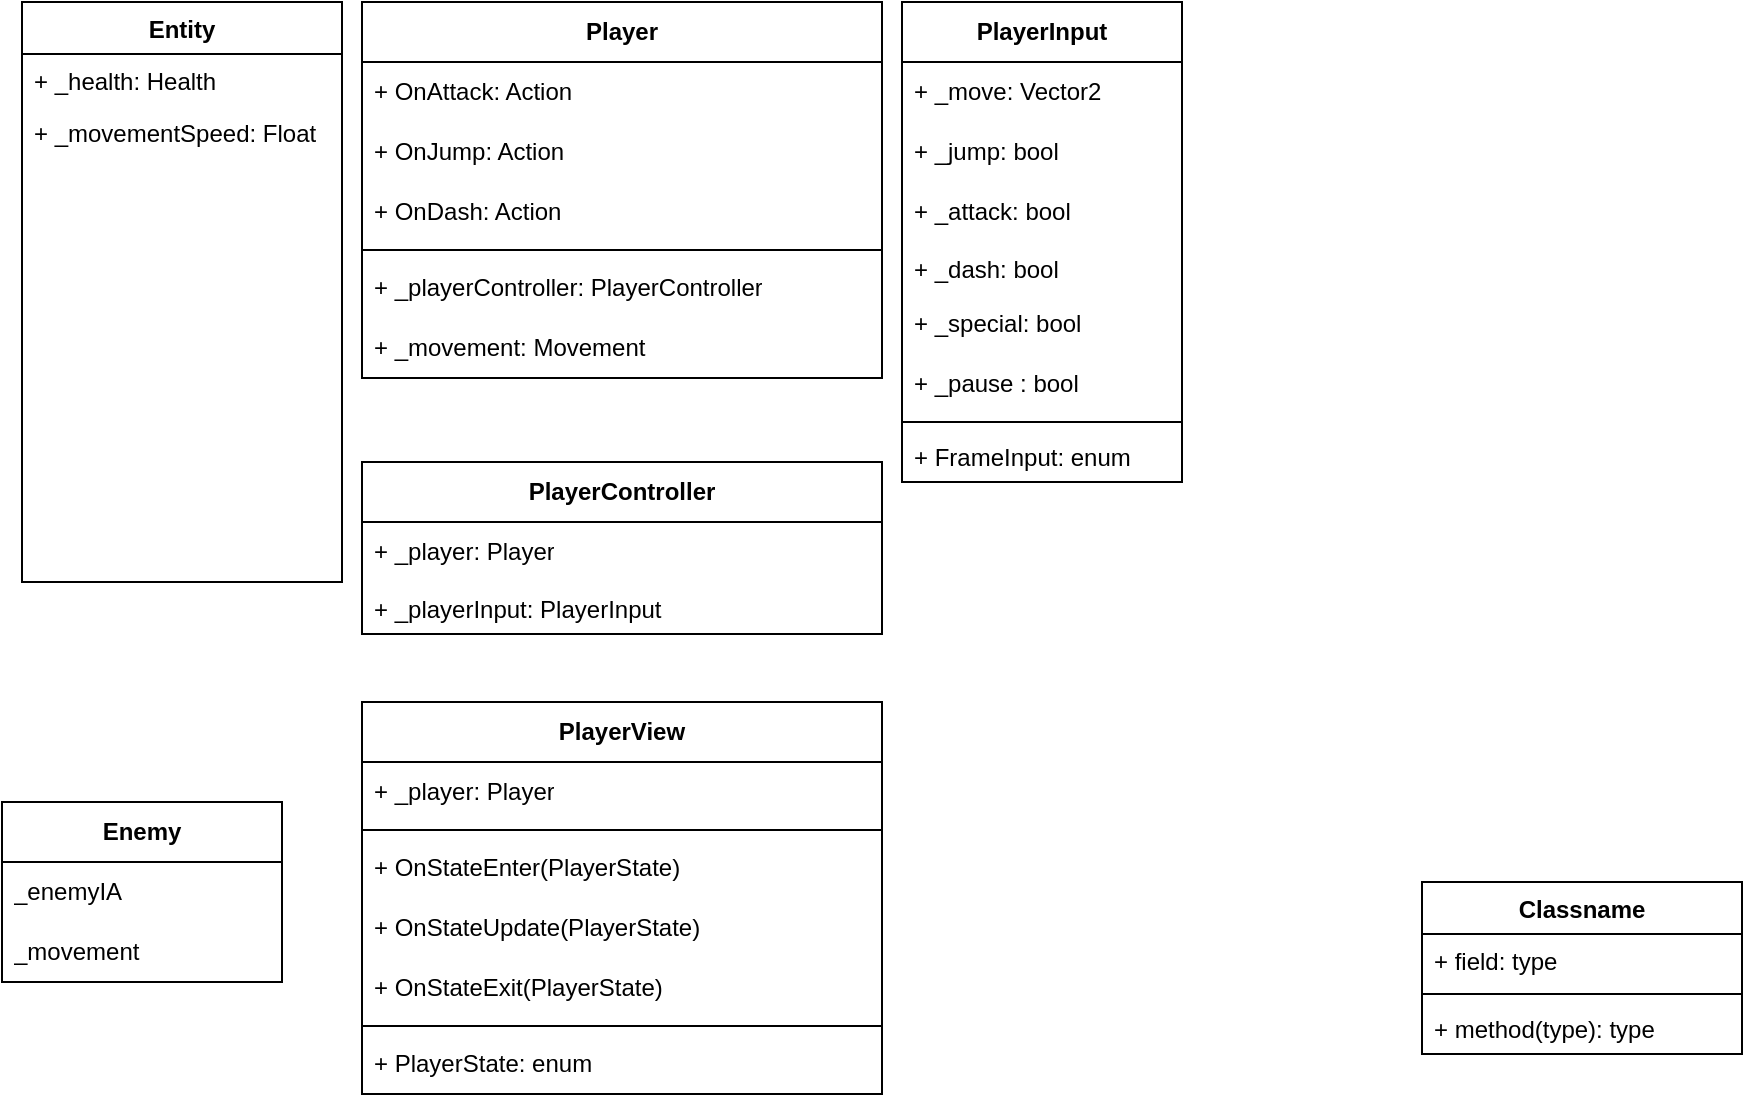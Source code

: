 <mxfile version="22.1.1" type="github">
  <diagram id="C5RBs43oDa-KdzZeNtuy" name="Page-1">
    <mxGraphModel dx="1195" dy="658" grid="1" gridSize="10" guides="1" tooltips="1" connect="1" arrows="1" fold="1" page="1" pageScale="1" pageWidth="827" pageHeight="1169" math="0" shadow="0">
      <root>
        <mxCell id="WIyWlLk6GJQsqaUBKTNV-0" />
        <mxCell id="WIyWlLk6GJQsqaUBKTNV-1" parent="WIyWlLk6GJQsqaUBKTNV-0" />
        <mxCell id="zkfFHV4jXpPFQw0GAbJ--0" value="Entity" style="swimlane;fontStyle=1;align=center;verticalAlign=top;childLayout=stackLayout;horizontal=1;startSize=26;horizontalStack=0;resizeParent=1;resizeLast=0;collapsible=1;marginBottom=0;rounded=0;shadow=0;strokeWidth=1;" parent="WIyWlLk6GJQsqaUBKTNV-1" vertex="1">
          <mxGeometry x="50" y="110" width="160" height="290" as="geometry">
            <mxRectangle x="230" y="140" width="160" height="26" as="alternateBounds" />
          </mxGeometry>
        </mxCell>
        <mxCell id="zkfFHV4jXpPFQw0GAbJ--3" value="+ _health: Health" style="text;align=left;verticalAlign=top;spacingLeft=4;spacingRight=4;overflow=hidden;rotatable=0;points=[[0,0.5],[1,0.5]];portConstraint=eastwest;rounded=0;shadow=0;html=0;" parent="zkfFHV4jXpPFQw0GAbJ--0" vertex="1">
          <mxGeometry y="26" width="160" height="26" as="geometry" />
        </mxCell>
        <mxCell id="NKz7Ce9djxENSBI0j_IO-1" value="+ _movementSpeed: Float" style="text;align=left;verticalAlign=top;spacingLeft=4;spacingRight=4;overflow=hidden;rotatable=0;points=[[0,0.5],[1,0.5]];portConstraint=eastwest;rounded=0;shadow=0;html=0;" parent="zkfFHV4jXpPFQw0GAbJ--0" vertex="1">
          <mxGeometry y="52" width="160" height="26" as="geometry" />
        </mxCell>
        <mxCell id="NKz7Ce9djxENSBI0j_IO-6" value="&lt;b&gt;Player&lt;/b&gt;" style="swimlane;fontStyle=0;childLayout=stackLayout;horizontal=1;startSize=30;horizontalStack=0;resizeParent=1;resizeParentMax=0;resizeLast=0;collapsible=1;marginBottom=0;whiteSpace=wrap;html=1;" parent="WIyWlLk6GJQsqaUBKTNV-1" vertex="1">
          <mxGeometry x="220" y="110" width="260" height="188" as="geometry" />
        </mxCell>
        <mxCell id="NKz7Ce9djxENSBI0j_IO-13" value="+ OnAttack: Action" style="text;strokeColor=none;fillColor=none;align=left;verticalAlign=middle;spacingLeft=4;spacingRight=4;overflow=hidden;points=[[0,0.5],[1,0.5]];portConstraint=eastwest;rotatable=0;whiteSpace=wrap;html=1;" parent="NKz7Ce9djxENSBI0j_IO-6" vertex="1">
          <mxGeometry y="30" width="260" height="30" as="geometry" />
        </mxCell>
        <mxCell id="OidEc1CgMwrVslhreNSF-14" value="+ OnJump: Action" style="text;strokeColor=none;fillColor=none;align=left;verticalAlign=middle;spacingLeft=4;spacingRight=4;overflow=hidden;points=[[0,0.5],[1,0.5]];portConstraint=eastwest;rotatable=0;whiteSpace=wrap;html=1;" vertex="1" parent="NKz7Ce9djxENSBI0j_IO-6">
          <mxGeometry y="60" width="260" height="30" as="geometry" />
        </mxCell>
        <mxCell id="OidEc1CgMwrVslhreNSF-23" value="+ OnDash: Action" style="text;strokeColor=none;fillColor=none;align=left;verticalAlign=middle;spacingLeft=4;spacingRight=4;overflow=hidden;points=[[0,0.5],[1,0.5]];portConstraint=eastwest;rotatable=0;whiteSpace=wrap;html=1;" vertex="1" parent="NKz7Ce9djxENSBI0j_IO-6">
          <mxGeometry y="90" width="260" height="30" as="geometry" />
        </mxCell>
        <mxCell id="OidEc1CgMwrVslhreNSF-20" value="" style="line;strokeWidth=1;fillColor=none;align=left;verticalAlign=middle;spacingTop=-1;spacingLeft=3;spacingRight=3;rotatable=0;labelPosition=right;points=[];portConstraint=eastwest;strokeColor=inherit;" vertex="1" parent="NKz7Ce9djxENSBI0j_IO-6">
          <mxGeometry y="120" width="260" height="8" as="geometry" />
        </mxCell>
        <mxCell id="NKz7Ce9djxENSBI0j_IO-7" value="+ _playerController: PlayerController" style="text;strokeColor=none;fillColor=none;align=left;verticalAlign=middle;spacingLeft=4;spacingRight=4;overflow=hidden;points=[[0,0.5],[1,0.5]];portConstraint=eastwest;rotatable=0;whiteSpace=wrap;html=1;" parent="NKz7Ce9djxENSBI0j_IO-6" vertex="1">
          <mxGeometry y="128" width="260" height="30" as="geometry" />
        </mxCell>
        <mxCell id="NKz7Ce9djxENSBI0j_IO-10" value="+ _movement: Movement" style="text;strokeColor=none;fillColor=none;align=left;verticalAlign=middle;spacingLeft=4;spacingRight=4;overflow=hidden;points=[[0,0.5],[1,0.5]];portConstraint=eastwest;rotatable=0;whiteSpace=wrap;html=1;" parent="NKz7Ce9djxENSBI0j_IO-6" vertex="1">
          <mxGeometry y="158" width="260" height="30" as="geometry" />
        </mxCell>
        <mxCell id="NKz7Ce9djxENSBI0j_IO-11" value="&lt;b&gt;PlayerController&lt;/b&gt;" style="swimlane;fontStyle=0;childLayout=stackLayout;horizontal=1;startSize=30;horizontalStack=0;resizeParent=1;resizeParentMax=0;resizeLast=0;collapsible=1;marginBottom=0;whiteSpace=wrap;html=1;" parent="WIyWlLk6GJQsqaUBKTNV-1" vertex="1">
          <mxGeometry x="220" y="340" width="260" height="86" as="geometry" />
        </mxCell>
        <mxCell id="NKz7Ce9djxENSBI0j_IO-15" value="+ _player: Player" style="text;strokeColor=none;fillColor=none;align=left;verticalAlign=middle;spacingLeft=4;spacingRight=4;overflow=hidden;points=[[0,0.5],[1,0.5]];portConstraint=eastwest;rotatable=0;whiteSpace=wrap;html=1;" parent="NKz7Ce9djxENSBI0j_IO-11" vertex="1">
          <mxGeometry y="30" width="260" height="30" as="geometry" />
        </mxCell>
        <mxCell id="OidEc1CgMwrVslhreNSF-21" value="+ _playerInput: PlayerInput" style="text;strokeColor=none;fillColor=none;align=left;verticalAlign=top;spacingLeft=4;spacingRight=4;overflow=hidden;rotatable=0;points=[[0,0.5],[1,0.5]];portConstraint=eastwest;whiteSpace=wrap;html=1;" vertex="1" parent="NKz7Ce9djxENSBI0j_IO-11">
          <mxGeometry y="60" width="260" height="26" as="geometry" />
        </mxCell>
        <mxCell id="NKz7Ce9djxENSBI0j_IO-18" value="&lt;b&gt;Enemy&lt;/b&gt;" style="swimlane;fontStyle=0;childLayout=stackLayout;horizontal=1;startSize=30;horizontalStack=0;resizeParent=1;resizeParentMax=0;resizeLast=0;collapsible=1;marginBottom=0;whiteSpace=wrap;html=1;" parent="WIyWlLk6GJQsqaUBKTNV-1" vertex="1">
          <mxGeometry x="40" y="510" width="140" height="90" as="geometry" />
        </mxCell>
        <mxCell id="NKz7Ce9djxENSBI0j_IO-19" value="_enemyIA" style="text;strokeColor=none;fillColor=none;align=left;verticalAlign=middle;spacingLeft=4;spacingRight=4;overflow=hidden;points=[[0,0.5],[1,0.5]];portConstraint=eastwest;rotatable=0;whiteSpace=wrap;html=1;" parent="NKz7Ce9djxENSBI0j_IO-18" vertex="1">
          <mxGeometry y="30" width="140" height="30" as="geometry" />
        </mxCell>
        <mxCell id="NKz7Ce9djxENSBI0j_IO-21" value="_movement" style="text;strokeColor=none;fillColor=none;align=left;verticalAlign=middle;spacingLeft=4;spacingRight=4;overflow=hidden;points=[[0,0.5],[1,0.5]];portConstraint=eastwest;rotatable=0;whiteSpace=wrap;html=1;" parent="NKz7Ce9djxENSBI0j_IO-18" vertex="1">
          <mxGeometry y="60" width="140" height="30" as="geometry" />
        </mxCell>
        <mxCell id="NKz7Ce9djxENSBI0j_IO-24" value="&lt;b&gt;PlayerInput&lt;/b&gt;" style="swimlane;fontStyle=0;childLayout=stackLayout;horizontal=1;startSize=30;horizontalStack=0;resizeParent=1;resizeParentMax=0;resizeLast=0;collapsible=1;marginBottom=0;whiteSpace=wrap;html=1;" parent="WIyWlLk6GJQsqaUBKTNV-1" vertex="1">
          <mxGeometry x="490" y="110" width="140" height="240" as="geometry" />
        </mxCell>
        <mxCell id="NKz7Ce9djxENSBI0j_IO-25" value="+ _move: Vector2" style="text;strokeColor=none;fillColor=none;align=left;verticalAlign=middle;spacingLeft=4;spacingRight=4;overflow=hidden;points=[[0,0.5],[1,0.5]];portConstraint=eastwest;rotatable=0;whiteSpace=wrap;html=1;" parent="NKz7Ce9djxENSBI0j_IO-24" vertex="1">
          <mxGeometry y="30" width="140" height="30" as="geometry" />
        </mxCell>
        <mxCell id="NKz7Ce9djxENSBI0j_IO-26" value="+ _jump: bool" style="text;strokeColor=none;fillColor=none;align=left;verticalAlign=middle;spacingLeft=4;spacingRight=4;overflow=hidden;points=[[0,0.5],[1,0.5]];portConstraint=eastwest;rotatable=0;whiteSpace=wrap;html=1;" parent="NKz7Ce9djxENSBI0j_IO-24" vertex="1">
          <mxGeometry y="60" width="140" height="30" as="geometry" />
        </mxCell>
        <mxCell id="NKz7Ce9djxENSBI0j_IO-4" value="+ _attack: bool" style="text;strokeColor=none;fillColor=none;align=left;verticalAlign=middle;spacingLeft=4;spacingRight=4;overflow=hidden;points=[[0,0.5],[1,0.5]];portConstraint=eastwest;rotatable=0;whiteSpace=wrap;html=1;" parent="NKz7Ce9djxENSBI0j_IO-24" vertex="1">
          <mxGeometry y="90" width="140" height="30" as="geometry" />
        </mxCell>
        <mxCell id="OidEc1CgMwrVslhreNSF-22" value="+ _dash: bool" style="text;strokeColor=none;fillColor=none;align=left;verticalAlign=top;spacingLeft=4;spacingRight=4;overflow=hidden;rotatable=0;points=[[0,0.5],[1,0.5]];portConstraint=eastwest;whiteSpace=wrap;html=1;" vertex="1" parent="NKz7Ce9djxENSBI0j_IO-24">
          <mxGeometry y="120" width="140" height="26" as="geometry" />
        </mxCell>
        <mxCell id="NKz7Ce9djxENSBI0j_IO-5" value="+ _special: bool" style="text;strokeColor=none;fillColor=none;align=left;verticalAlign=middle;spacingLeft=4;spacingRight=4;overflow=hidden;points=[[0,0.5],[1,0.5]];portConstraint=eastwest;rotatable=0;whiteSpace=wrap;html=1;" parent="NKz7Ce9djxENSBI0j_IO-24" vertex="1">
          <mxGeometry y="146" width="140" height="30" as="geometry" />
        </mxCell>
        <mxCell id="NKz7Ce9djxENSBI0j_IO-3" value="+ _pause : bool" style="text;strokeColor=none;fillColor=none;align=left;verticalAlign=middle;spacingLeft=4;spacingRight=4;overflow=hidden;points=[[0,0.5],[1,0.5]];portConstraint=eastwest;rotatable=0;whiteSpace=wrap;html=1;" parent="NKz7Ce9djxENSBI0j_IO-24" vertex="1">
          <mxGeometry y="176" width="140" height="30" as="geometry" />
        </mxCell>
        <mxCell id="OidEc1CgMwrVslhreNSF-42" value="" style="line;strokeWidth=1;fillColor=none;align=left;verticalAlign=middle;spacingTop=-1;spacingLeft=3;spacingRight=3;rotatable=0;labelPosition=right;points=[];portConstraint=eastwest;strokeColor=inherit;" vertex="1" parent="NKz7Ce9djxENSBI0j_IO-24">
          <mxGeometry y="206" width="140" height="8" as="geometry" />
        </mxCell>
        <mxCell id="OidEc1CgMwrVslhreNSF-43" value="+ FrameInput: enum" style="text;strokeColor=none;fillColor=none;align=left;verticalAlign=top;spacingLeft=4;spacingRight=4;overflow=hidden;rotatable=0;points=[[0,0.5],[1,0.5]];portConstraint=eastwest;whiteSpace=wrap;html=1;" vertex="1" parent="NKz7Ce9djxENSBI0j_IO-24">
          <mxGeometry y="214" width="140" height="26" as="geometry" />
        </mxCell>
        <mxCell id="OidEc1CgMwrVslhreNSF-16" value="Classname" style="swimlane;fontStyle=1;align=center;verticalAlign=top;childLayout=stackLayout;horizontal=1;startSize=26;horizontalStack=0;resizeParent=1;resizeParentMax=0;resizeLast=0;collapsible=1;marginBottom=0;whiteSpace=wrap;html=1;" vertex="1" parent="WIyWlLk6GJQsqaUBKTNV-1">
          <mxGeometry x="750" y="550" width="160" height="86" as="geometry" />
        </mxCell>
        <mxCell id="OidEc1CgMwrVslhreNSF-17" value="+ field: type" style="text;strokeColor=none;fillColor=none;align=left;verticalAlign=top;spacingLeft=4;spacingRight=4;overflow=hidden;rotatable=0;points=[[0,0.5],[1,0.5]];portConstraint=eastwest;whiteSpace=wrap;html=1;" vertex="1" parent="OidEc1CgMwrVslhreNSF-16">
          <mxGeometry y="26" width="160" height="26" as="geometry" />
        </mxCell>
        <mxCell id="OidEc1CgMwrVslhreNSF-18" value="" style="line;strokeWidth=1;fillColor=none;align=left;verticalAlign=middle;spacingTop=-1;spacingLeft=3;spacingRight=3;rotatable=0;labelPosition=right;points=[];portConstraint=eastwest;strokeColor=inherit;" vertex="1" parent="OidEc1CgMwrVslhreNSF-16">
          <mxGeometry y="52" width="160" height="8" as="geometry" />
        </mxCell>
        <mxCell id="OidEc1CgMwrVslhreNSF-19" value="+ method(type): type" style="text;strokeColor=none;fillColor=none;align=left;verticalAlign=top;spacingLeft=4;spacingRight=4;overflow=hidden;rotatable=0;points=[[0,0.5],[1,0.5]];portConstraint=eastwest;whiteSpace=wrap;html=1;" vertex="1" parent="OidEc1CgMwrVslhreNSF-16">
          <mxGeometry y="60" width="160" height="26" as="geometry" />
        </mxCell>
        <mxCell id="OidEc1CgMwrVslhreNSF-24" value="&lt;b&gt;PlayerView&lt;/b&gt;" style="swimlane;fontStyle=0;childLayout=stackLayout;horizontal=1;startSize=30;horizontalStack=0;resizeParent=1;resizeParentMax=0;resizeLast=0;collapsible=1;marginBottom=0;whiteSpace=wrap;html=1;" vertex="1" parent="WIyWlLk6GJQsqaUBKTNV-1">
          <mxGeometry x="220" y="460" width="260" height="196" as="geometry" />
        </mxCell>
        <mxCell id="OidEc1CgMwrVslhreNSF-25" value="+ _player: Player" style="text;strokeColor=none;fillColor=none;align=left;verticalAlign=middle;spacingLeft=4;spacingRight=4;overflow=hidden;points=[[0,0.5],[1,0.5]];portConstraint=eastwest;rotatable=0;whiteSpace=wrap;html=1;" vertex="1" parent="OidEc1CgMwrVslhreNSF-24">
          <mxGeometry y="30" width="260" height="30" as="geometry" />
        </mxCell>
        <mxCell id="OidEc1CgMwrVslhreNSF-27" value="" style="line;strokeWidth=1;fillColor=none;align=left;verticalAlign=middle;spacingTop=-1;spacingLeft=3;spacingRight=3;rotatable=0;labelPosition=right;points=[];portConstraint=eastwest;strokeColor=inherit;" vertex="1" parent="OidEc1CgMwrVslhreNSF-24">
          <mxGeometry y="60" width="260" height="8" as="geometry" />
        </mxCell>
        <mxCell id="OidEc1CgMwrVslhreNSF-28" value="+ OnStateEnter(PlayerState)" style="text;strokeColor=none;fillColor=none;align=left;verticalAlign=middle;spacingLeft=4;spacingRight=4;overflow=hidden;points=[[0,0.5],[1,0.5]];portConstraint=eastwest;rotatable=0;whiteSpace=wrap;html=1;" vertex="1" parent="OidEc1CgMwrVslhreNSF-24">
          <mxGeometry y="68" width="260" height="30" as="geometry" />
        </mxCell>
        <mxCell id="OidEc1CgMwrVslhreNSF-30" value="+ OnStateUpdate(PlayerState)" style="text;strokeColor=none;fillColor=none;align=left;verticalAlign=middle;spacingLeft=4;spacingRight=4;overflow=hidden;points=[[0,0.5],[1,0.5]];portConstraint=eastwest;rotatable=0;whiteSpace=wrap;html=1;" vertex="1" parent="OidEc1CgMwrVslhreNSF-24">
          <mxGeometry y="98" width="260" height="30" as="geometry" />
        </mxCell>
        <mxCell id="OidEc1CgMwrVslhreNSF-29" value="+ OnStateExit(PlayerState)" style="text;strokeColor=none;fillColor=none;align=left;verticalAlign=middle;spacingLeft=4;spacingRight=4;overflow=hidden;points=[[0,0.5],[1,0.5]];portConstraint=eastwest;rotatable=0;whiteSpace=wrap;html=1;" vertex="1" parent="OidEc1CgMwrVslhreNSF-24">
          <mxGeometry y="128" width="260" height="30" as="geometry" />
        </mxCell>
        <mxCell id="OidEc1CgMwrVslhreNSF-32" value="" style="line;strokeWidth=1;fillColor=none;align=left;verticalAlign=middle;spacingTop=-1;spacingLeft=3;spacingRight=3;rotatable=0;labelPosition=right;points=[];portConstraint=eastwest;strokeColor=inherit;" vertex="1" parent="OidEc1CgMwrVslhreNSF-24">
          <mxGeometry y="158" width="260" height="8" as="geometry" />
        </mxCell>
        <mxCell id="OidEc1CgMwrVslhreNSF-31" value="+ PlayerState: enum" style="text;strokeColor=none;fillColor=none;align=left;verticalAlign=middle;spacingLeft=4;spacingRight=4;overflow=hidden;points=[[0,0.5],[1,0.5]];portConstraint=eastwest;rotatable=0;whiteSpace=wrap;html=1;" vertex="1" parent="OidEc1CgMwrVslhreNSF-24">
          <mxGeometry y="166" width="260" height="30" as="geometry" />
        </mxCell>
      </root>
    </mxGraphModel>
  </diagram>
</mxfile>
